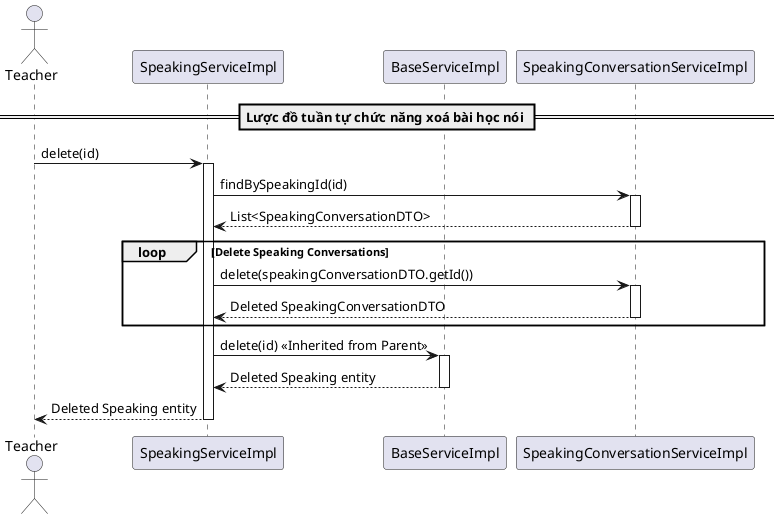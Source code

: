 @startuml deleteSpeaking

actor Teacher
participant "SpeakingServiceImpl" as SpeakingService
participant "BaseServiceImpl" as BaseService
participant "SpeakingConversationServiceImpl" as SpeakingConversationService

== Lược đồ tuần tự chức năng xoá bài học nói ==
Teacher -> SpeakingService: delete(id)
activate SpeakingService

SpeakingService -> SpeakingConversationService: findBySpeakingId(id)
activate SpeakingConversationService
SpeakingConversationService --> SpeakingService: List<SpeakingConversationDTO>
deactivate SpeakingConversationService

loop Delete Speaking Conversations
    SpeakingService -> SpeakingConversationService: delete(speakingConversationDTO.getId())
    activate SpeakingConversationService
    SpeakingConversationService --> SpeakingService: Deleted SpeakingConversationDTO
    deactivate SpeakingConversationService
end

SpeakingService -> BaseService: delete(id) << Inherited from Parent >>
activate BaseService

BaseService --> SpeakingService: Deleted Speaking entity
deactivate BaseService

SpeakingService --> Teacher: Deleted Speaking entity
deactivate SpeakingService

@enduml

